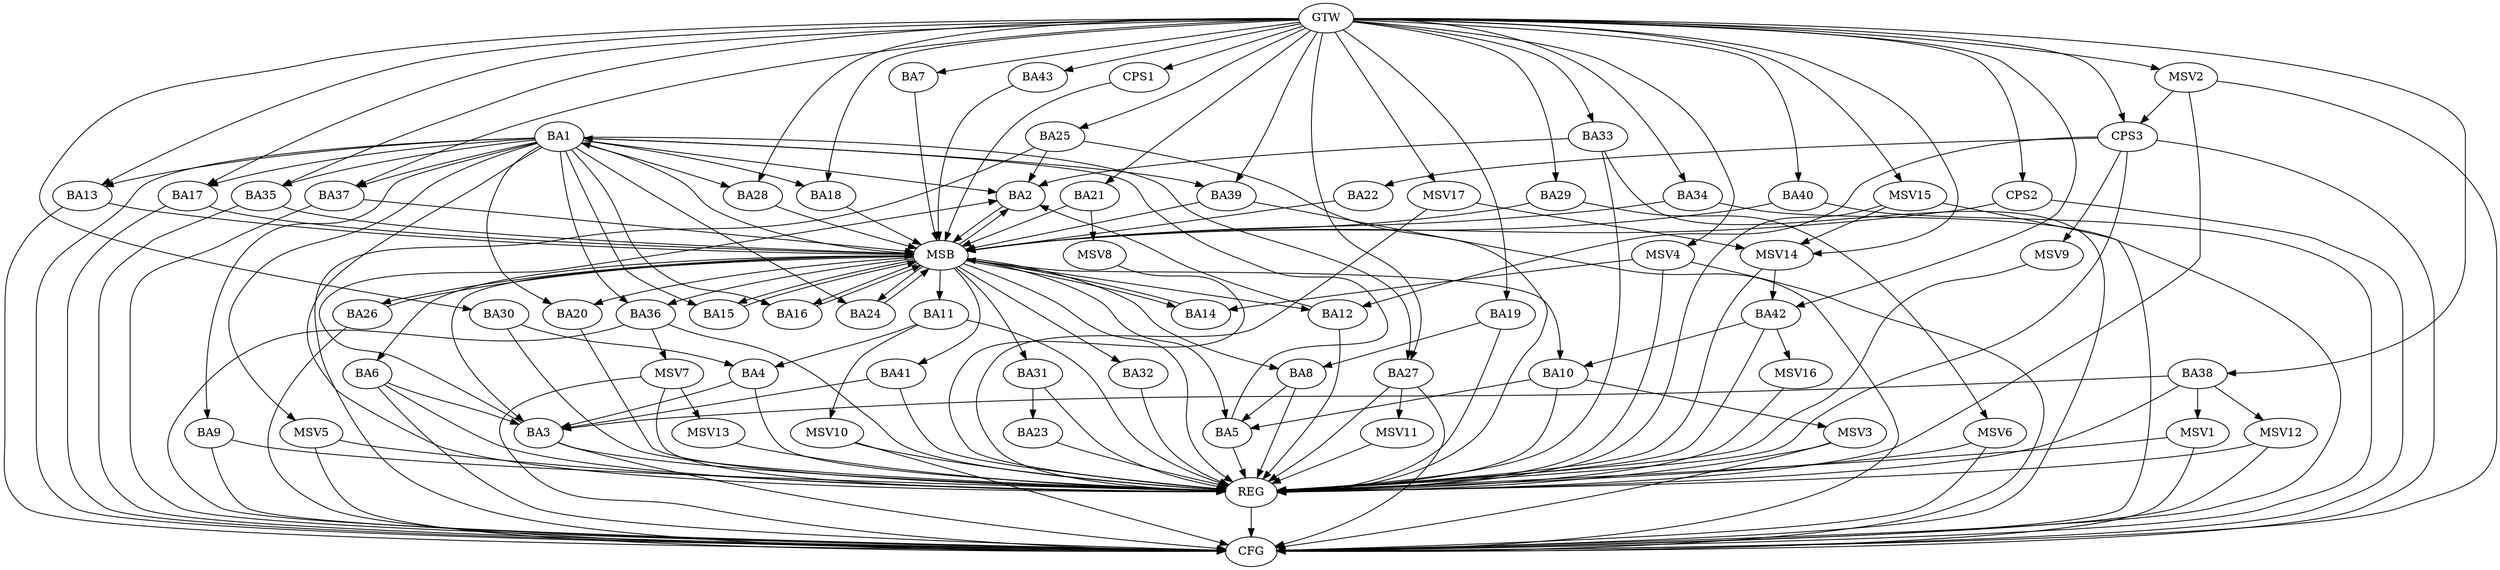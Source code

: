 strict digraph G {
  BA1 [ label="BA1" ];
  BA2 [ label="BA2" ];
  BA3 [ label="BA3" ];
  BA4 [ label="BA4" ];
  BA5 [ label="BA5" ];
  BA6 [ label="BA6" ];
  BA7 [ label="BA7" ];
  BA8 [ label="BA8" ];
  BA9 [ label="BA9" ];
  BA10 [ label="BA10" ];
  BA11 [ label="BA11" ];
  BA12 [ label="BA12" ];
  BA13 [ label="BA13" ];
  BA14 [ label="BA14" ];
  BA15 [ label="BA15" ];
  BA16 [ label="BA16" ];
  BA17 [ label="BA17" ];
  BA18 [ label="BA18" ];
  BA19 [ label="BA19" ];
  BA20 [ label="BA20" ];
  BA21 [ label="BA21" ];
  BA22 [ label="BA22" ];
  BA23 [ label="BA23" ];
  BA24 [ label="BA24" ];
  BA25 [ label="BA25" ];
  BA26 [ label="BA26" ];
  BA27 [ label="BA27" ];
  BA28 [ label="BA28" ];
  BA29 [ label="BA29" ];
  BA30 [ label="BA30" ];
  BA31 [ label="BA31" ];
  BA32 [ label="BA32" ];
  BA33 [ label="BA33" ];
  BA34 [ label="BA34" ];
  BA35 [ label="BA35" ];
  BA36 [ label="BA36" ];
  BA37 [ label="BA37" ];
  BA38 [ label="BA38" ];
  BA39 [ label="BA39" ];
  BA40 [ label="BA40" ];
  BA41 [ label="BA41" ];
  BA42 [ label="BA42" ];
  BA43 [ label="BA43" ];
  CPS1 [ label="CPS1" ];
  CPS2 [ label="CPS2" ];
  CPS3 [ label="CPS3" ];
  GTW [ label="GTW" ];
  REG [ label="REG" ];
  MSB [ label="MSB" ];
  CFG [ label="CFG" ];
  MSV1 [ label="MSV1" ];
  MSV2 [ label="MSV2" ];
  MSV3 [ label="MSV3" ];
  MSV4 [ label="MSV4" ];
  MSV5 [ label="MSV5" ];
  MSV6 [ label="MSV6" ];
  MSV7 [ label="MSV7" ];
  MSV8 [ label="MSV8" ];
  MSV9 [ label="MSV9" ];
  MSV10 [ label="MSV10" ];
  MSV11 [ label="MSV11" ];
  MSV12 [ label="MSV12" ];
  MSV13 [ label="MSV13" ];
  MSV14 [ label="MSV14" ];
  MSV15 [ label="MSV15" ];
  MSV16 [ label="MSV16" ];
  MSV17 [ label="MSV17" ];
  BA1 -> BA2;
  BA3 -> BA2;
  BA4 -> BA3;
  BA5 -> BA1;
  BA6 -> BA3;
  BA8 -> BA5;
  BA10 -> BA5;
  BA11 -> BA4;
  BA12 -> BA2;
  BA19 -> BA8;
  BA25 -> BA2;
  BA30 -> BA4;
  BA31 -> BA23;
  BA33 -> BA2;
  BA38 -> BA3;
  BA41 -> BA3;
  BA42 -> BA10;
  CPS3 -> BA22;
  CPS3 -> BA12;
  GTW -> BA7;
  GTW -> BA13;
  GTW -> BA17;
  GTW -> BA18;
  GTW -> BA19;
  GTW -> BA21;
  GTW -> BA25;
  GTW -> BA27;
  GTW -> BA28;
  GTW -> BA29;
  GTW -> BA30;
  GTW -> BA33;
  GTW -> BA34;
  GTW -> BA35;
  GTW -> BA37;
  GTW -> BA38;
  GTW -> BA39;
  GTW -> BA40;
  GTW -> BA42;
  GTW -> BA43;
  GTW -> CPS1;
  GTW -> CPS2;
  GTW -> CPS3;
  BA1 -> REG;
  BA3 -> REG;
  BA4 -> REG;
  BA5 -> REG;
  BA6 -> REG;
  BA8 -> REG;
  BA9 -> REG;
  BA10 -> REG;
  BA11 -> REG;
  BA12 -> REG;
  BA19 -> REG;
  BA20 -> REG;
  BA23 -> REG;
  BA25 -> REG;
  BA27 -> REG;
  BA30 -> REG;
  BA31 -> REG;
  BA32 -> REG;
  BA33 -> REG;
  BA36 -> REG;
  BA38 -> REG;
  BA41 -> REG;
  BA42 -> REG;
  CPS3 -> REG;
  BA2 -> MSB;
  MSB -> BA1;
  MSB -> REG;
  BA7 -> MSB;
  MSB -> BA5;
  BA13 -> MSB;
  MSB -> BA8;
  BA14 -> MSB;
  MSB -> BA3;
  BA15 -> MSB;
  MSB -> BA10;
  BA16 -> MSB;
  BA17 -> MSB;
  BA18 -> MSB;
  MSB -> BA2;
  BA21 -> MSB;
  BA22 -> MSB;
  BA24 -> MSB;
  MSB -> BA12;
  BA26 -> MSB;
  MSB -> BA16;
  BA28 -> MSB;
  MSB -> BA24;
  BA29 -> MSB;
  MSB -> BA20;
  BA34 -> MSB;
  MSB -> BA14;
  BA35 -> MSB;
  MSB -> BA6;
  BA37 -> MSB;
  MSB -> BA36;
  BA39 -> MSB;
  BA40 -> MSB;
  MSB -> BA32;
  BA43 -> MSB;
  MSB -> BA41;
  CPS1 -> MSB;
  MSB -> BA31;
  MSB -> BA26;
  MSB -> BA11;
  CPS2 -> MSB;
  MSB -> BA15;
  BA34 -> CFG;
  BA35 -> CFG;
  BA39 -> CFG;
  BA37 -> CFG;
  BA13 -> CFG;
  BA1 -> CFG;
  BA27 -> CFG;
  BA40 -> CFG;
  BA33 -> CFG;
  BA26 -> CFG;
  BA9 -> CFG;
  BA36 -> CFG;
  BA17 -> CFG;
  CPS3 -> CFG;
  BA25 -> CFG;
  BA6 -> CFG;
  CPS2 -> CFG;
  BA3 -> CFG;
  REG -> CFG;
  BA1 -> BA36;
  BA1 -> BA13;
  BA1 -> BA18;
  BA1 -> BA15;
  BA1 -> BA20;
  BA1 -> BA39;
  BA1 -> BA9;
  BA1 -> BA24;
  BA1 -> BA28;
  BA1 -> BA17;
  BA1 -> BA16;
  BA1 -> BA27;
  BA1 -> BA35;
  BA1 -> BA37;
  BA38 -> MSV1;
  MSV1 -> REG;
  MSV1 -> CFG;
  MSV2 -> CPS3;
  GTW -> MSV2;
  MSV2 -> REG;
  MSV2 -> CFG;
  BA10 -> MSV3;
  MSV3 -> REG;
  MSV3 -> CFG;
  MSV4 -> BA14;
  GTW -> MSV4;
  MSV4 -> REG;
  MSV4 -> CFG;
  BA1 -> MSV5;
  MSV5 -> REG;
  MSV5 -> CFG;
  BA29 -> MSV6;
  MSV6 -> REG;
  MSV6 -> CFG;
  BA36 -> MSV7;
  MSV7 -> REG;
  MSV7 -> CFG;
  BA21 -> MSV8;
  MSV8 -> REG;
  CPS3 -> MSV9;
  MSV9 -> REG;
  BA11 -> MSV10;
  MSV10 -> REG;
  MSV10 -> CFG;
  BA27 -> MSV11;
  MSV11 -> REG;
  BA38 -> MSV12;
  MSV12 -> REG;
  MSV12 -> CFG;
  MSV7 -> MSV13;
  MSV13 -> REG;
  MSV14 -> BA42;
  GTW -> MSV14;
  MSV14 -> REG;
  MSV15 -> MSV14;
  GTW -> MSV15;
  MSV15 -> REG;
  MSV15 -> CFG;
  BA42 -> MSV16;
  MSV16 -> REG;
  MSV17 -> MSV14;
  GTW -> MSV17;
  MSV17 -> REG;
}
